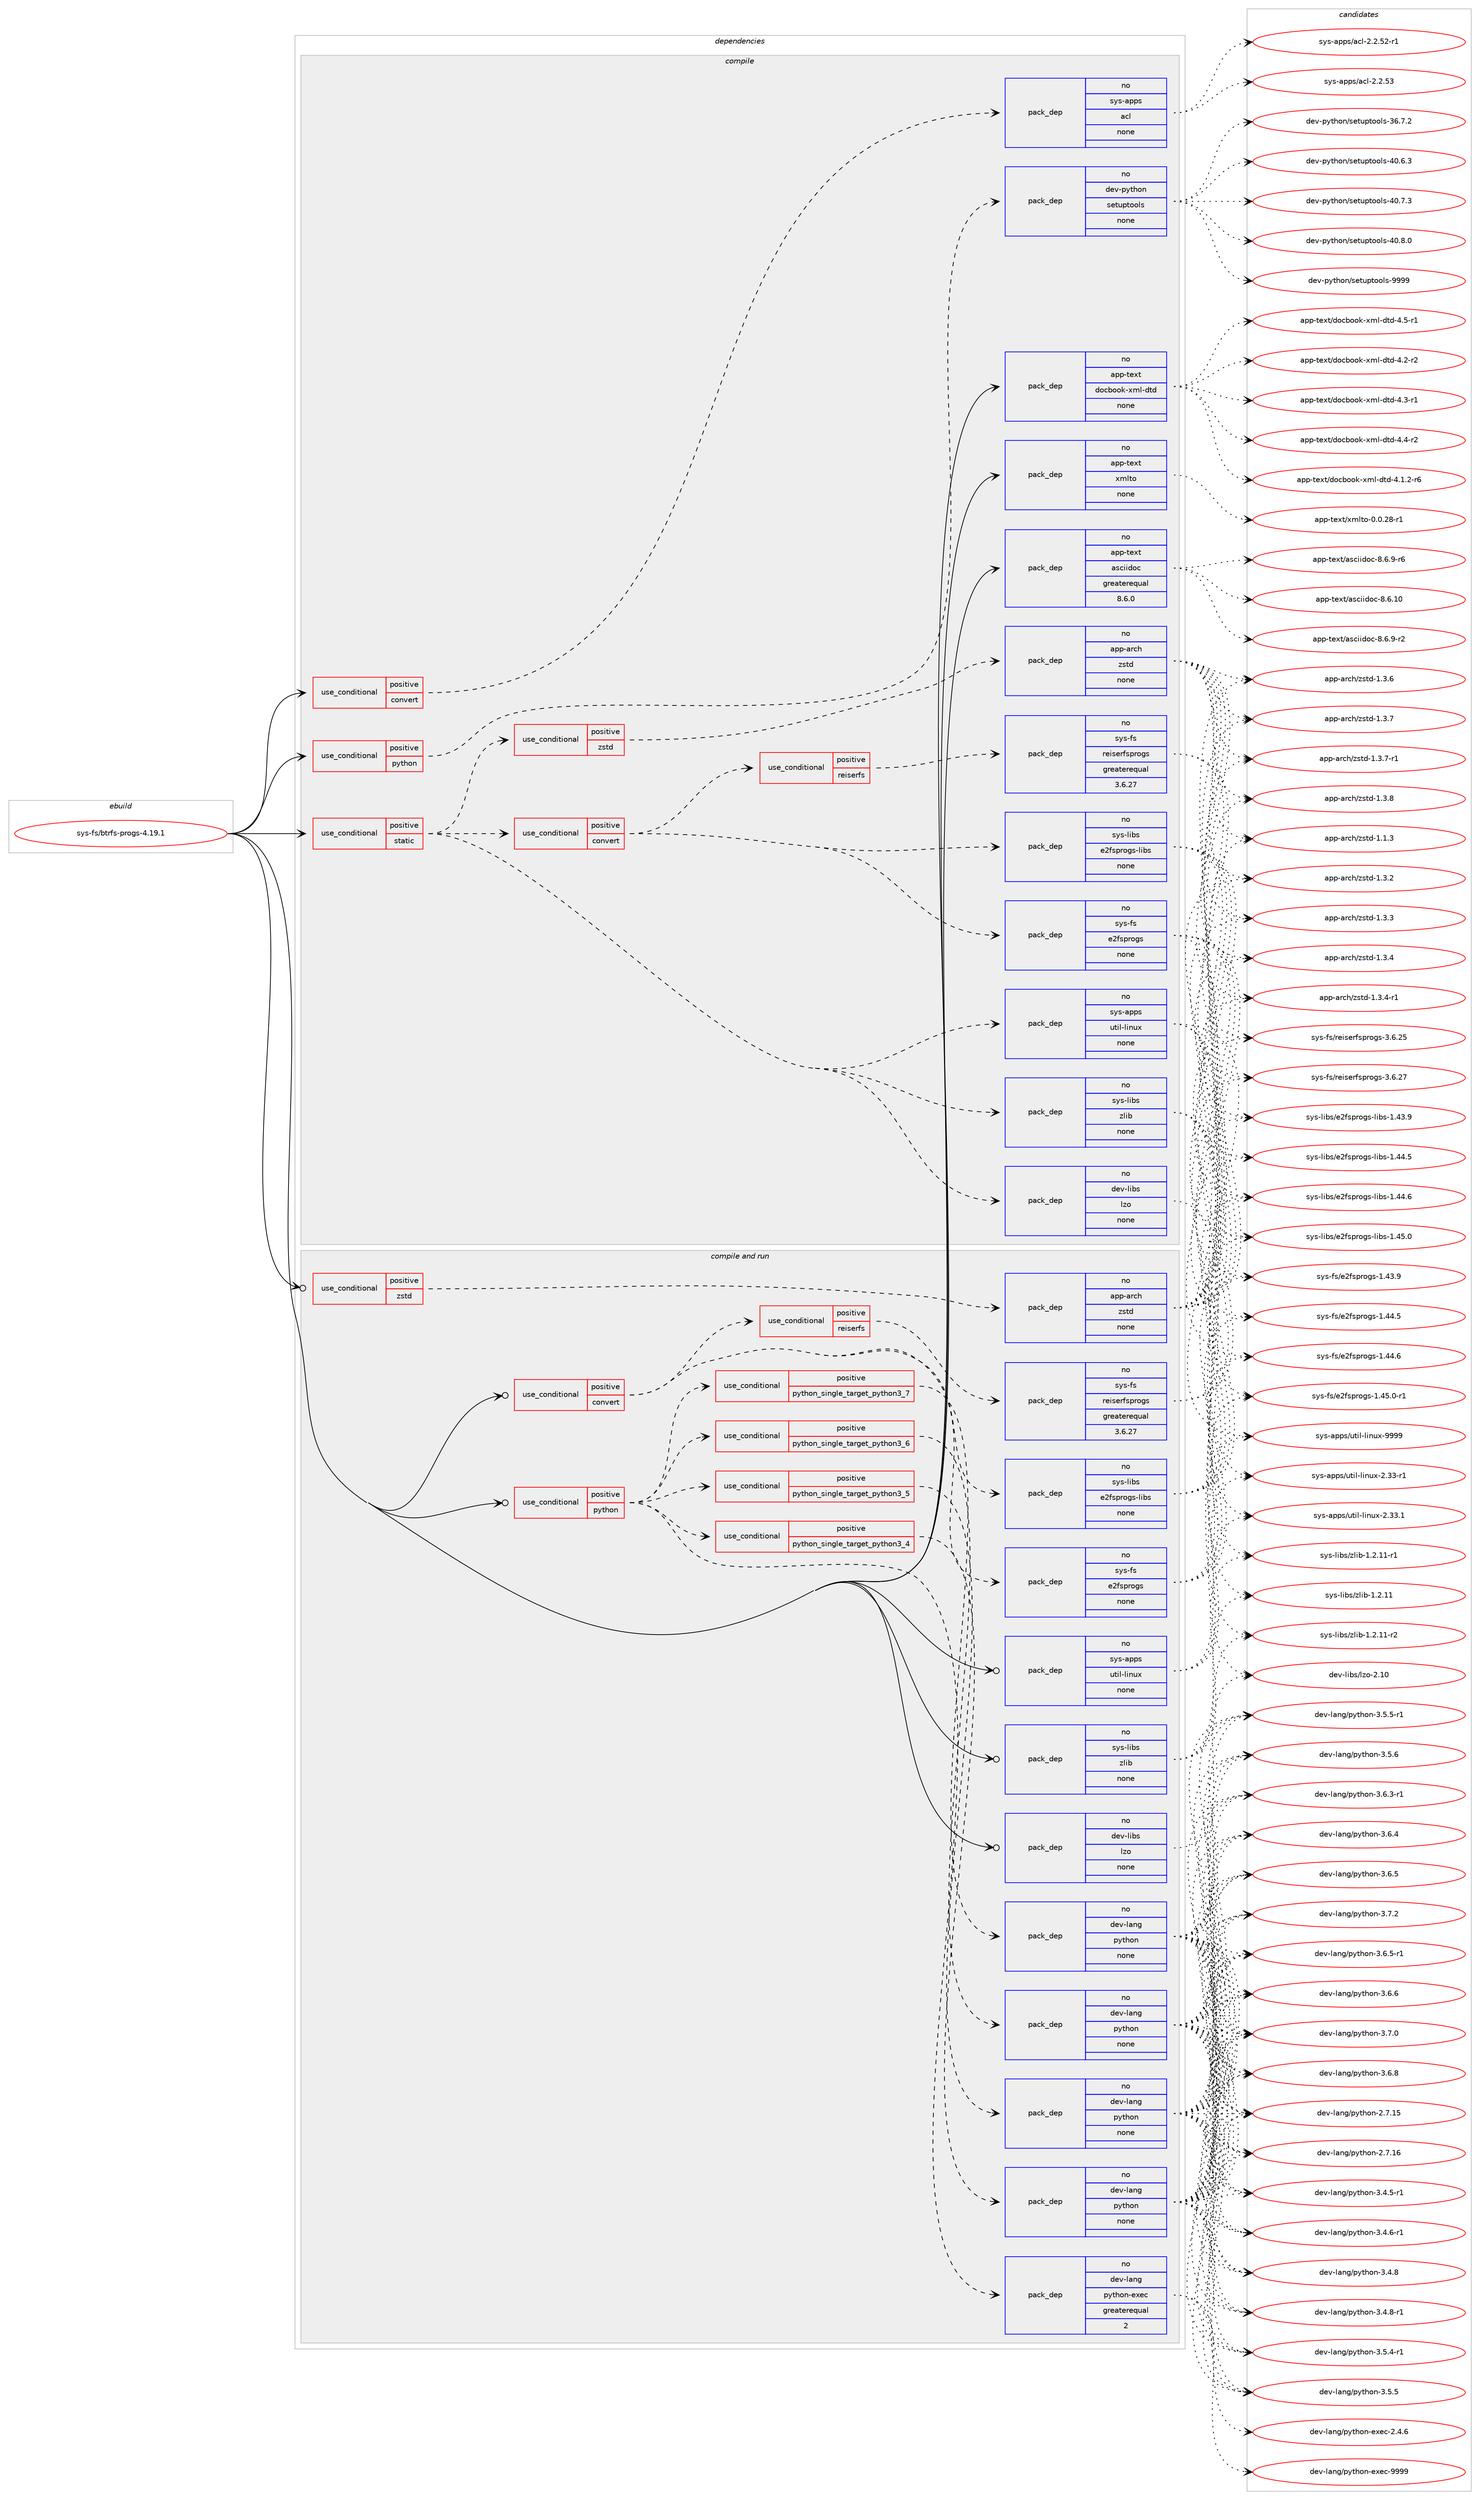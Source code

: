 digraph prolog {

# *************
# Graph options
# *************

newrank=true;
concentrate=true;
compound=true;
graph [rankdir=LR,fontname=Helvetica,fontsize=10,ranksep=1.5];#, ranksep=2.5, nodesep=0.2];
edge  [arrowhead=vee];
node  [fontname=Helvetica,fontsize=10];

# **********
# The ebuild
# **********

subgraph cluster_leftcol {
color=gray;
rank=same;
label=<<i>ebuild</i>>;
id [label="sys-fs/btrfs-progs-4.19.1", color=red, width=4, href="../sys-fs/btrfs-progs-4.19.1.svg"];
}

# ****************
# The dependencies
# ****************

subgraph cluster_midcol {
color=gray;
label=<<i>dependencies</i>>;
subgraph cluster_compile {
fillcolor="#eeeeee";
style=filled;
label=<<i>compile</i>>;
subgraph cond460353 {
dependency1731030 [label=<<TABLE BORDER="0" CELLBORDER="1" CELLSPACING="0" CELLPADDING="4"><TR><TD ROWSPAN="3" CELLPADDING="10">use_conditional</TD></TR><TR><TD>positive</TD></TR><TR><TD>convert</TD></TR></TABLE>>, shape=none, color=red];
subgraph pack1242264 {
dependency1731031 [label=<<TABLE BORDER="0" CELLBORDER="1" CELLSPACING="0" CELLPADDING="4" WIDTH="220"><TR><TD ROWSPAN="6" CELLPADDING="30">pack_dep</TD></TR><TR><TD WIDTH="110">no</TD></TR><TR><TD>sys-apps</TD></TR><TR><TD>acl</TD></TR><TR><TD>none</TD></TR><TR><TD></TD></TR></TABLE>>, shape=none, color=blue];
}
dependency1731030:e -> dependency1731031:w [weight=20,style="dashed",arrowhead="vee"];
}
id:e -> dependency1731030:w [weight=20,style="solid",arrowhead="vee"];
subgraph cond460354 {
dependency1731032 [label=<<TABLE BORDER="0" CELLBORDER="1" CELLSPACING="0" CELLPADDING="4"><TR><TD ROWSPAN="3" CELLPADDING="10">use_conditional</TD></TR><TR><TD>positive</TD></TR><TR><TD>python</TD></TR></TABLE>>, shape=none, color=red];
subgraph pack1242265 {
dependency1731033 [label=<<TABLE BORDER="0" CELLBORDER="1" CELLSPACING="0" CELLPADDING="4" WIDTH="220"><TR><TD ROWSPAN="6" CELLPADDING="30">pack_dep</TD></TR><TR><TD WIDTH="110">no</TD></TR><TR><TD>dev-python</TD></TR><TR><TD>setuptools</TD></TR><TR><TD>none</TD></TR><TR><TD></TD></TR></TABLE>>, shape=none, color=blue];
}
dependency1731032:e -> dependency1731033:w [weight=20,style="dashed",arrowhead="vee"];
}
id:e -> dependency1731032:w [weight=20,style="solid",arrowhead="vee"];
subgraph cond460355 {
dependency1731034 [label=<<TABLE BORDER="0" CELLBORDER="1" CELLSPACING="0" CELLPADDING="4"><TR><TD ROWSPAN="3" CELLPADDING="10">use_conditional</TD></TR><TR><TD>positive</TD></TR><TR><TD>static</TD></TR></TABLE>>, shape=none, color=red];
subgraph pack1242266 {
dependency1731035 [label=<<TABLE BORDER="0" CELLBORDER="1" CELLSPACING="0" CELLPADDING="4" WIDTH="220"><TR><TD ROWSPAN="6" CELLPADDING="30">pack_dep</TD></TR><TR><TD WIDTH="110">no</TD></TR><TR><TD>dev-libs</TD></TR><TR><TD>lzo</TD></TR><TR><TD>none</TD></TR><TR><TD></TD></TR></TABLE>>, shape=none, color=blue];
}
dependency1731034:e -> dependency1731035:w [weight=20,style="dashed",arrowhead="vee"];
subgraph pack1242267 {
dependency1731036 [label=<<TABLE BORDER="0" CELLBORDER="1" CELLSPACING="0" CELLPADDING="4" WIDTH="220"><TR><TD ROWSPAN="6" CELLPADDING="30">pack_dep</TD></TR><TR><TD WIDTH="110">no</TD></TR><TR><TD>sys-apps</TD></TR><TR><TD>util-linux</TD></TR><TR><TD>none</TD></TR><TR><TD></TD></TR></TABLE>>, shape=none, color=blue];
}
dependency1731034:e -> dependency1731036:w [weight=20,style="dashed",arrowhead="vee"];
subgraph pack1242268 {
dependency1731037 [label=<<TABLE BORDER="0" CELLBORDER="1" CELLSPACING="0" CELLPADDING="4" WIDTH="220"><TR><TD ROWSPAN="6" CELLPADDING="30">pack_dep</TD></TR><TR><TD WIDTH="110">no</TD></TR><TR><TD>sys-libs</TD></TR><TR><TD>zlib</TD></TR><TR><TD>none</TD></TR><TR><TD></TD></TR></TABLE>>, shape=none, color=blue];
}
dependency1731034:e -> dependency1731037:w [weight=20,style="dashed",arrowhead="vee"];
subgraph cond460356 {
dependency1731038 [label=<<TABLE BORDER="0" CELLBORDER="1" CELLSPACING="0" CELLPADDING="4"><TR><TD ROWSPAN="3" CELLPADDING="10">use_conditional</TD></TR><TR><TD>positive</TD></TR><TR><TD>convert</TD></TR></TABLE>>, shape=none, color=red];
subgraph pack1242269 {
dependency1731039 [label=<<TABLE BORDER="0" CELLBORDER="1" CELLSPACING="0" CELLPADDING="4" WIDTH="220"><TR><TD ROWSPAN="6" CELLPADDING="30">pack_dep</TD></TR><TR><TD WIDTH="110">no</TD></TR><TR><TD>sys-fs</TD></TR><TR><TD>e2fsprogs</TD></TR><TR><TD>none</TD></TR><TR><TD></TD></TR></TABLE>>, shape=none, color=blue];
}
dependency1731038:e -> dependency1731039:w [weight=20,style="dashed",arrowhead="vee"];
subgraph pack1242270 {
dependency1731040 [label=<<TABLE BORDER="0" CELLBORDER="1" CELLSPACING="0" CELLPADDING="4" WIDTH="220"><TR><TD ROWSPAN="6" CELLPADDING="30">pack_dep</TD></TR><TR><TD WIDTH="110">no</TD></TR><TR><TD>sys-libs</TD></TR><TR><TD>e2fsprogs-libs</TD></TR><TR><TD>none</TD></TR><TR><TD></TD></TR></TABLE>>, shape=none, color=blue];
}
dependency1731038:e -> dependency1731040:w [weight=20,style="dashed",arrowhead="vee"];
subgraph cond460357 {
dependency1731041 [label=<<TABLE BORDER="0" CELLBORDER="1" CELLSPACING="0" CELLPADDING="4"><TR><TD ROWSPAN="3" CELLPADDING="10">use_conditional</TD></TR><TR><TD>positive</TD></TR><TR><TD>reiserfs</TD></TR></TABLE>>, shape=none, color=red];
subgraph pack1242271 {
dependency1731042 [label=<<TABLE BORDER="0" CELLBORDER="1" CELLSPACING="0" CELLPADDING="4" WIDTH="220"><TR><TD ROWSPAN="6" CELLPADDING="30">pack_dep</TD></TR><TR><TD WIDTH="110">no</TD></TR><TR><TD>sys-fs</TD></TR><TR><TD>reiserfsprogs</TD></TR><TR><TD>greaterequal</TD></TR><TR><TD>3.6.27</TD></TR></TABLE>>, shape=none, color=blue];
}
dependency1731041:e -> dependency1731042:w [weight=20,style="dashed",arrowhead="vee"];
}
dependency1731038:e -> dependency1731041:w [weight=20,style="dashed",arrowhead="vee"];
}
dependency1731034:e -> dependency1731038:w [weight=20,style="dashed",arrowhead="vee"];
subgraph cond460358 {
dependency1731043 [label=<<TABLE BORDER="0" CELLBORDER="1" CELLSPACING="0" CELLPADDING="4"><TR><TD ROWSPAN="3" CELLPADDING="10">use_conditional</TD></TR><TR><TD>positive</TD></TR><TR><TD>zstd</TD></TR></TABLE>>, shape=none, color=red];
subgraph pack1242272 {
dependency1731044 [label=<<TABLE BORDER="0" CELLBORDER="1" CELLSPACING="0" CELLPADDING="4" WIDTH="220"><TR><TD ROWSPAN="6" CELLPADDING="30">pack_dep</TD></TR><TR><TD WIDTH="110">no</TD></TR><TR><TD>app-arch</TD></TR><TR><TD>zstd</TD></TR><TR><TD>none</TD></TR><TR><TD></TD></TR></TABLE>>, shape=none, color=blue];
}
dependency1731043:e -> dependency1731044:w [weight=20,style="dashed",arrowhead="vee"];
}
dependency1731034:e -> dependency1731043:w [weight=20,style="dashed",arrowhead="vee"];
}
id:e -> dependency1731034:w [weight=20,style="solid",arrowhead="vee"];
subgraph pack1242273 {
dependency1731045 [label=<<TABLE BORDER="0" CELLBORDER="1" CELLSPACING="0" CELLPADDING="4" WIDTH="220"><TR><TD ROWSPAN="6" CELLPADDING="30">pack_dep</TD></TR><TR><TD WIDTH="110">no</TD></TR><TR><TD>app-text</TD></TR><TR><TD>asciidoc</TD></TR><TR><TD>greaterequal</TD></TR><TR><TD>8.6.0</TD></TR></TABLE>>, shape=none, color=blue];
}
id:e -> dependency1731045:w [weight=20,style="solid",arrowhead="vee"];
subgraph pack1242274 {
dependency1731046 [label=<<TABLE BORDER="0" CELLBORDER="1" CELLSPACING="0" CELLPADDING="4" WIDTH="220"><TR><TD ROWSPAN="6" CELLPADDING="30">pack_dep</TD></TR><TR><TD WIDTH="110">no</TD></TR><TR><TD>app-text</TD></TR><TR><TD>docbook-xml-dtd</TD></TR><TR><TD>none</TD></TR><TR><TD></TD></TR></TABLE>>, shape=none, color=blue];
}
id:e -> dependency1731046:w [weight=20,style="solid",arrowhead="vee"];
subgraph pack1242275 {
dependency1731047 [label=<<TABLE BORDER="0" CELLBORDER="1" CELLSPACING="0" CELLPADDING="4" WIDTH="220"><TR><TD ROWSPAN="6" CELLPADDING="30">pack_dep</TD></TR><TR><TD WIDTH="110">no</TD></TR><TR><TD>app-text</TD></TR><TR><TD>xmlto</TD></TR><TR><TD>none</TD></TR><TR><TD></TD></TR></TABLE>>, shape=none, color=blue];
}
id:e -> dependency1731047:w [weight=20,style="solid",arrowhead="vee"];
}
subgraph cluster_compileandrun {
fillcolor="#eeeeee";
style=filled;
label=<<i>compile and run</i>>;
subgraph cond460359 {
dependency1731048 [label=<<TABLE BORDER="0" CELLBORDER="1" CELLSPACING="0" CELLPADDING="4"><TR><TD ROWSPAN="3" CELLPADDING="10">use_conditional</TD></TR><TR><TD>positive</TD></TR><TR><TD>convert</TD></TR></TABLE>>, shape=none, color=red];
subgraph pack1242276 {
dependency1731049 [label=<<TABLE BORDER="0" CELLBORDER="1" CELLSPACING="0" CELLPADDING="4" WIDTH="220"><TR><TD ROWSPAN="6" CELLPADDING="30">pack_dep</TD></TR><TR><TD WIDTH="110">no</TD></TR><TR><TD>sys-fs</TD></TR><TR><TD>e2fsprogs</TD></TR><TR><TD>none</TD></TR><TR><TD></TD></TR></TABLE>>, shape=none, color=blue];
}
dependency1731048:e -> dependency1731049:w [weight=20,style="dashed",arrowhead="vee"];
subgraph pack1242277 {
dependency1731050 [label=<<TABLE BORDER="0" CELLBORDER="1" CELLSPACING="0" CELLPADDING="4" WIDTH="220"><TR><TD ROWSPAN="6" CELLPADDING="30">pack_dep</TD></TR><TR><TD WIDTH="110">no</TD></TR><TR><TD>sys-libs</TD></TR><TR><TD>e2fsprogs-libs</TD></TR><TR><TD>none</TD></TR><TR><TD></TD></TR></TABLE>>, shape=none, color=blue];
}
dependency1731048:e -> dependency1731050:w [weight=20,style="dashed",arrowhead="vee"];
subgraph cond460360 {
dependency1731051 [label=<<TABLE BORDER="0" CELLBORDER="1" CELLSPACING="0" CELLPADDING="4"><TR><TD ROWSPAN="3" CELLPADDING="10">use_conditional</TD></TR><TR><TD>positive</TD></TR><TR><TD>reiserfs</TD></TR></TABLE>>, shape=none, color=red];
subgraph pack1242278 {
dependency1731052 [label=<<TABLE BORDER="0" CELLBORDER="1" CELLSPACING="0" CELLPADDING="4" WIDTH="220"><TR><TD ROWSPAN="6" CELLPADDING="30">pack_dep</TD></TR><TR><TD WIDTH="110">no</TD></TR><TR><TD>sys-fs</TD></TR><TR><TD>reiserfsprogs</TD></TR><TR><TD>greaterequal</TD></TR><TR><TD>3.6.27</TD></TR></TABLE>>, shape=none, color=blue];
}
dependency1731051:e -> dependency1731052:w [weight=20,style="dashed",arrowhead="vee"];
}
dependency1731048:e -> dependency1731051:w [weight=20,style="dashed",arrowhead="vee"];
}
id:e -> dependency1731048:w [weight=20,style="solid",arrowhead="odotvee"];
subgraph cond460361 {
dependency1731053 [label=<<TABLE BORDER="0" CELLBORDER="1" CELLSPACING="0" CELLPADDING="4"><TR><TD ROWSPAN="3" CELLPADDING="10">use_conditional</TD></TR><TR><TD>positive</TD></TR><TR><TD>python</TD></TR></TABLE>>, shape=none, color=red];
subgraph cond460362 {
dependency1731054 [label=<<TABLE BORDER="0" CELLBORDER="1" CELLSPACING="0" CELLPADDING="4"><TR><TD ROWSPAN="3" CELLPADDING="10">use_conditional</TD></TR><TR><TD>positive</TD></TR><TR><TD>python_single_target_python3_4</TD></TR></TABLE>>, shape=none, color=red];
subgraph pack1242279 {
dependency1731055 [label=<<TABLE BORDER="0" CELLBORDER="1" CELLSPACING="0" CELLPADDING="4" WIDTH="220"><TR><TD ROWSPAN="6" CELLPADDING="30">pack_dep</TD></TR><TR><TD WIDTH="110">no</TD></TR><TR><TD>dev-lang</TD></TR><TR><TD>python</TD></TR><TR><TD>none</TD></TR><TR><TD></TD></TR></TABLE>>, shape=none, color=blue];
}
dependency1731054:e -> dependency1731055:w [weight=20,style="dashed",arrowhead="vee"];
}
dependency1731053:e -> dependency1731054:w [weight=20,style="dashed",arrowhead="vee"];
subgraph cond460363 {
dependency1731056 [label=<<TABLE BORDER="0" CELLBORDER="1" CELLSPACING="0" CELLPADDING="4"><TR><TD ROWSPAN="3" CELLPADDING="10">use_conditional</TD></TR><TR><TD>positive</TD></TR><TR><TD>python_single_target_python3_5</TD></TR></TABLE>>, shape=none, color=red];
subgraph pack1242280 {
dependency1731057 [label=<<TABLE BORDER="0" CELLBORDER="1" CELLSPACING="0" CELLPADDING="4" WIDTH="220"><TR><TD ROWSPAN="6" CELLPADDING="30">pack_dep</TD></TR><TR><TD WIDTH="110">no</TD></TR><TR><TD>dev-lang</TD></TR><TR><TD>python</TD></TR><TR><TD>none</TD></TR><TR><TD></TD></TR></TABLE>>, shape=none, color=blue];
}
dependency1731056:e -> dependency1731057:w [weight=20,style="dashed",arrowhead="vee"];
}
dependency1731053:e -> dependency1731056:w [weight=20,style="dashed",arrowhead="vee"];
subgraph cond460364 {
dependency1731058 [label=<<TABLE BORDER="0" CELLBORDER="1" CELLSPACING="0" CELLPADDING="4"><TR><TD ROWSPAN="3" CELLPADDING="10">use_conditional</TD></TR><TR><TD>positive</TD></TR><TR><TD>python_single_target_python3_6</TD></TR></TABLE>>, shape=none, color=red];
subgraph pack1242281 {
dependency1731059 [label=<<TABLE BORDER="0" CELLBORDER="1" CELLSPACING="0" CELLPADDING="4" WIDTH="220"><TR><TD ROWSPAN="6" CELLPADDING="30">pack_dep</TD></TR><TR><TD WIDTH="110">no</TD></TR><TR><TD>dev-lang</TD></TR><TR><TD>python</TD></TR><TR><TD>none</TD></TR><TR><TD></TD></TR></TABLE>>, shape=none, color=blue];
}
dependency1731058:e -> dependency1731059:w [weight=20,style="dashed",arrowhead="vee"];
}
dependency1731053:e -> dependency1731058:w [weight=20,style="dashed",arrowhead="vee"];
subgraph cond460365 {
dependency1731060 [label=<<TABLE BORDER="0" CELLBORDER="1" CELLSPACING="0" CELLPADDING="4"><TR><TD ROWSPAN="3" CELLPADDING="10">use_conditional</TD></TR><TR><TD>positive</TD></TR><TR><TD>python_single_target_python3_7</TD></TR></TABLE>>, shape=none, color=red];
subgraph pack1242282 {
dependency1731061 [label=<<TABLE BORDER="0" CELLBORDER="1" CELLSPACING="0" CELLPADDING="4" WIDTH="220"><TR><TD ROWSPAN="6" CELLPADDING="30">pack_dep</TD></TR><TR><TD WIDTH="110">no</TD></TR><TR><TD>dev-lang</TD></TR><TR><TD>python</TD></TR><TR><TD>none</TD></TR><TR><TD></TD></TR></TABLE>>, shape=none, color=blue];
}
dependency1731060:e -> dependency1731061:w [weight=20,style="dashed",arrowhead="vee"];
}
dependency1731053:e -> dependency1731060:w [weight=20,style="dashed",arrowhead="vee"];
subgraph pack1242283 {
dependency1731062 [label=<<TABLE BORDER="0" CELLBORDER="1" CELLSPACING="0" CELLPADDING="4" WIDTH="220"><TR><TD ROWSPAN="6" CELLPADDING="30">pack_dep</TD></TR><TR><TD WIDTH="110">no</TD></TR><TR><TD>dev-lang</TD></TR><TR><TD>python-exec</TD></TR><TR><TD>greaterequal</TD></TR><TR><TD>2</TD></TR></TABLE>>, shape=none, color=blue];
}
dependency1731053:e -> dependency1731062:w [weight=20,style="dashed",arrowhead="vee"];
}
id:e -> dependency1731053:w [weight=20,style="solid",arrowhead="odotvee"];
subgraph cond460366 {
dependency1731063 [label=<<TABLE BORDER="0" CELLBORDER="1" CELLSPACING="0" CELLPADDING="4"><TR><TD ROWSPAN="3" CELLPADDING="10">use_conditional</TD></TR><TR><TD>positive</TD></TR><TR><TD>zstd</TD></TR></TABLE>>, shape=none, color=red];
subgraph pack1242284 {
dependency1731064 [label=<<TABLE BORDER="0" CELLBORDER="1" CELLSPACING="0" CELLPADDING="4" WIDTH="220"><TR><TD ROWSPAN="6" CELLPADDING="30">pack_dep</TD></TR><TR><TD WIDTH="110">no</TD></TR><TR><TD>app-arch</TD></TR><TR><TD>zstd</TD></TR><TR><TD>none</TD></TR><TR><TD></TD></TR></TABLE>>, shape=none, color=blue];
}
dependency1731063:e -> dependency1731064:w [weight=20,style="dashed",arrowhead="vee"];
}
id:e -> dependency1731063:w [weight=20,style="solid",arrowhead="odotvee"];
subgraph pack1242285 {
dependency1731065 [label=<<TABLE BORDER="0" CELLBORDER="1" CELLSPACING="0" CELLPADDING="4" WIDTH="220"><TR><TD ROWSPAN="6" CELLPADDING="30">pack_dep</TD></TR><TR><TD WIDTH="110">no</TD></TR><TR><TD>dev-libs</TD></TR><TR><TD>lzo</TD></TR><TR><TD>none</TD></TR><TR><TD></TD></TR></TABLE>>, shape=none, color=blue];
}
id:e -> dependency1731065:w [weight=20,style="solid",arrowhead="odotvee"];
subgraph pack1242286 {
dependency1731066 [label=<<TABLE BORDER="0" CELLBORDER="1" CELLSPACING="0" CELLPADDING="4" WIDTH="220"><TR><TD ROWSPAN="6" CELLPADDING="30">pack_dep</TD></TR><TR><TD WIDTH="110">no</TD></TR><TR><TD>sys-apps</TD></TR><TR><TD>util-linux</TD></TR><TR><TD>none</TD></TR><TR><TD></TD></TR></TABLE>>, shape=none, color=blue];
}
id:e -> dependency1731066:w [weight=20,style="solid",arrowhead="odotvee"];
subgraph pack1242287 {
dependency1731067 [label=<<TABLE BORDER="0" CELLBORDER="1" CELLSPACING="0" CELLPADDING="4" WIDTH="220"><TR><TD ROWSPAN="6" CELLPADDING="30">pack_dep</TD></TR><TR><TD WIDTH="110">no</TD></TR><TR><TD>sys-libs</TD></TR><TR><TD>zlib</TD></TR><TR><TD>none</TD></TR><TR><TD></TD></TR></TABLE>>, shape=none, color=blue];
}
id:e -> dependency1731067:w [weight=20,style="solid",arrowhead="odotvee"];
}
subgraph cluster_run {
fillcolor="#eeeeee";
style=filled;
label=<<i>run</i>>;
}
}

# **************
# The candidates
# **************

subgraph cluster_choices {
rank=same;
color=gray;
label=<<i>candidates</i>>;

subgraph choice1242264 {
color=black;
nodesep=1;
choice1151211154597112112115479799108455046504653504511449 [label="sys-apps/acl-2.2.52-r1", color=red, width=4,href="../sys-apps/acl-2.2.52-r1.svg"];
choice115121115459711211211547979910845504650465351 [label="sys-apps/acl-2.2.53", color=red, width=4,href="../sys-apps/acl-2.2.53.svg"];
dependency1731031:e -> choice1151211154597112112115479799108455046504653504511449:w [style=dotted,weight="100"];
dependency1731031:e -> choice115121115459711211211547979910845504650465351:w [style=dotted,weight="100"];
}
subgraph choice1242265 {
color=black;
nodesep=1;
choice100101118451121211161041111104711510111611711211611111110811545515446554650 [label="dev-python/setuptools-36.7.2", color=red, width=4,href="../dev-python/setuptools-36.7.2.svg"];
choice100101118451121211161041111104711510111611711211611111110811545524846544651 [label="dev-python/setuptools-40.6.3", color=red, width=4,href="../dev-python/setuptools-40.6.3.svg"];
choice100101118451121211161041111104711510111611711211611111110811545524846554651 [label="dev-python/setuptools-40.7.3", color=red, width=4,href="../dev-python/setuptools-40.7.3.svg"];
choice100101118451121211161041111104711510111611711211611111110811545524846564648 [label="dev-python/setuptools-40.8.0", color=red, width=4,href="../dev-python/setuptools-40.8.0.svg"];
choice10010111845112121116104111110471151011161171121161111111081154557575757 [label="dev-python/setuptools-9999", color=red, width=4,href="../dev-python/setuptools-9999.svg"];
dependency1731033:e -> choice100101118451121211161041111104711510111611711211611111110811545515446554650:w [style=dotted,weight="100"];
dependency1731033:e -> choice100101118451121211161041111104711510111611711211611111110811545524846544651:w [style=dotted,weight="100"];
dependency1731033:e -> choice100101118451121211161041111104711510111611711211611111110811545524846554651:w [style=dotted,weight="100"];
dependency1731033:e -> choice100101118451121211161041111104711510111611711211611111110811545524846564648:w [style=dotted,weight="100"];
dependency1731033:e -> choice10010111845112121116104111110471151011161171121161111111081154557575757:w [style=dotted,weight="100"];
}
subgraph choice1242266 {
color=black;
nodesep=1;
choice1001011184510810598115471081221114550464948 [label="dev-libs/lzo-2.10", color=red, width=4,href="../dev-libs/lzo-2.10.svg"];
dependency1731035:e -> choice1001011184510810598115471081221114550464948:w [style=dotted,weight="100"];
}
subgraph choice1242267 {
color=black;
nodesep=1;
choice1151211154597112112115471171161051084510810511011712045504651514511449 [label="sys-apps/util-linux-2.33-r1", color=red, width=4,href="../sys-apps/util-linux-2.33-r1.svg"];
choice1151211154597112112115471171161051084510810511011712045504651514649 [label="sys-apps/util-linux-2.33.1", color=red, width=4,href="../sys-apps/util-linux-2.33.1.svg"];
choice115121115459711211211547117116105108451081051101171204557575757 [label="sys-apps/util-linux-9999", color=red, width=4,href="../sys-apps/util-linux-9999.svg"];
dependency1731036:e -> choice1151211154597112112115471171161051084510810511011712045504651514511449:w [style=dotted,weight="100"];
dependency1731036:e -> choice1151211154597112112115471171161051084510810511011712045504651514649:w [style=dotted,weight="100"];
dependency1731036:e -> choice115121115459711211211547117116105108451081051101171204557575757:w [style=dotted,weight="100"];
}
subgraph choice1242268 {
color=black;
nodesep=1;
choice1151211154510810598115471221081059845494650464949 [label="sys-libs/zlib-1.2.11", color=red, width=4,href="../sys-libs/zlib-1.2.11.svg"];
choice11512111545108105981154712210810598454946504649494511449 [label="sys-libs/zlib-1.2.11-r1", color=red, width=4,href="../sys-libs/zlib-1.2.11-r1.svg"];
choice11512111545108105981154712210810598454946504649494511450 [label="sys-libs/zlib-1.2.11-r2", color=red, width=4,href="../sys-libs/zlib-1.2.11-r2.svg"];
dependency1731037:e -> choice1151211154510810598115471221081059845494650464949:w [style=dotted,weight="100"];
dependency1731037:e -> choice11512111545108105981154712210810598454946504649494511449:w [style=dotted,weight="100"];
dependency1731037:e -> choice11512111545108105981154712210810598454946504649494511450:w [style=dotted,weight="100"];
}
subgraph choice1242269 {
color=black;
nodesep=1;
choice11512111545102115471015010211511211411110311545494652514657 [label="sys-fs/e2fsprogs-1.43.9", color=red, width=4,href="../sys-fs/e2fsprogs-1.43.9.svg"];
choice11512111545102115471015010211511211411110311545494652524653 [label="sys-fs/e2fsprogs-1.44.5", color=red, width=4,href="../sys-fs/e2fsprogs-1.44.5.svg"];
choice11512111545102115471015010211511211411110311545494652524654 [label="sys-fs/e2fsprogs-1.44.6", color=red, width=4,href="../sys-fs/e2fsprogs-1.44.6.svg"];
choice115121115451021154710150102115112114111103115454946525346484511449 [label="sys-fs/e2fsprogs-1.45.0-r1", color=red, width=4,href="../sys-fs/e2fsprogs-1.45.0-r1.svg"];
dependency1731039:e -> choice11512111545102115471015010211511211411110311545494652514657:w [style=dotted,weight="100"];
dependency1731039:e -> choice11512111545102115471015010211511211411110311545494652524653:w [style=dotted,weight="100"];
dependency1731039:e -> choice11512111545102115471015010211511211411110311545494652524654:w [style=dotted,weight="100"];
dependency1731039:e -> choice115121115451021154710150102115112114111103115454946525346484511449:w [style=dotted,weight="100"];
}
subgraph choice1242270 {
color=black;
nodesep=1;
choice11512111545108105981154710150102115112114111103115451081059811545494652514657 [label="sys-libs/e2fsprogs-libs-1.43.9", color=red, width=4,href="../sys-libs/e2fsprogs-libs-1.43.9.svg"];
choice11512111545108105981154710150102115112114111103115451081059811545494652524653 [label="sys-libs/e2fsprogs-libs-1.44.5", color=red, width=4,href="../sys-libs/e2fsprogs-libs-1.44.5.svg"];
choice11512111545108105981154710150102115112114111103115451081059811545494652524654 [label="sys-libs/e2fsprogs-libs-1.44.6", color=red, width=4,href="../sys-libs/e2fsprogs-libs-1.44.6.svg"];
choice11512111545108105981154710150102115112114111103115451081059811545494652534648 [label="sys-libs/e2fsprogs-libs-1.45.0", color=red, width=4,href="../sys-libs/e2fsprogs-libs-1.45.0.svg"];
dependency1731040:e -> choice11512111545108105981154710150102115112114111103115451081059811545494652514657:w [style=dotted,weight="100"];
dependency1731040:e -> choice11512111545108105981154710150102115112114111103115451081059811545494652524653:w [style=dotted,weight="100"];
dependency1731040:e -> choice11512111545108105981154710150102115112114111103115451081059811545494652524654:w [style=dotted,weight="100"];
dependency1731040:e -> choice11512111545108105981154710150102115112114111103115451081059811545494652534648:w [style=dotted,weight="100"];
}
subgraph choice1242271 {
color=black;
nodesep=1;
choice115121115451021154711410110511510111410211511211411110311545514654465053 [label="sys-fs/reiserfsprogs-3.6.25", color=red, width=4,href="../sys-fs/reiserfsprogs-3.6.25.svg"];
choice115121115451021154711410110511510111410211511211411110311545514654465055 [label="sys-fs/reiserfsprogs-3.6.27", color=red, width=4,href="../sys-fs/reiserfsprogs-3.6.27.svg"];
dependency1731042:e -> choice115121115451021154711410110511510111410211511211411110311545514654465053:w [style=dotted,weight="100"];
dependency1731042:e -> choice115121115451021154711410110511510111410211511211411110311545514654465055:w [style=dotted,weight="100"];
}
subgraph choice1242272 {
color=black;
nodesep=1;
choice9711211245971149910447122115116100454946494651 [label="app-arch/zstd-1.1.3", color=red, width=4,href="../app-arch/zstd-1.1.3.svg"];
choice9711211245971149910447122115116100454946514650 [label="app-arch/zstd-1.3.2", color=red, width=4,href="../app-arch/zstd-1.3.2.svg"];
choice9711211245971149910447122115116100454946514651 [label="app-arch/zstd-1.3.3", color=red, width=4,href="../app-arch/zstd-1.3.3.svg"];
choice9711211245971149910447122115116100454946514652 [label="app-arch/zstd-1.3.4", color=red, width=4,href="../app-arch/zstd-1.3.4.svg"];
choice97112112459711499104471221151161004549465146524511449 [label="app-arch/zstd-1.3.4-r1", color=red, width=4,href="../app-arch/zstd-1.3.4-r1.svg"];
choice9711211245971149910447122115116100454946514654 [label="app-arch/zstd-1.3.6", color=red, width=4,href="../app-arch/zstd-1.3.6.svg"];
choice9711211245971149910447122115116100454946514655 [label="app-arch/zstd-1.3.7", color=red, width=4,href="../app-arch/zstd-1.3.7.svg"];
choice97112112459711499104471221151161004549465146554511449 [label="app-arch/zstd-1.3.7-r1", color=red, width=4,href="../app-arch/zstd-1.3.7-r1.svg"];
choice9711211245971149910447122115116100454946514656 [label="app-arch/zstd-1.3.8", color=red, width=4,href="../app-arch/zstd-1.3.8.svg"];
dependency1731044:e -> choice9711211245971149910447122115116100454946494651:w [style=dotted,weight="100"];
dependency1731044:e -> choice9711211245971149910447122115116100454946514650:w [style=dotted,weight="100"];
dependency1731044:e -> choice9711211245971149910447122115116100454946514651:w [style=dotted,weight="100"];
dependency1731044:e -> choice9711211245971149910447122115116100454946514652:w [style=dotted,weight="100"];
dependency1731044:e -> choice97112112459711499104471221151161004549465146524511449:w [style=dotted,weight="100"];
dependency1731044:e -> choice9711211245971149910447122115116100454946514654:w [style=dotted,weight="100"];
dependency1731044:e -> choice9711211245971149910447122115116100454946514655:w [style=dotted,weight="100"];
dependency1731044:e -> choice97112112459711499104471221151161004549465146554511449:w [style=dotted,weight="100"];
dependency1731044:e -> choice9711211245971149910447122115116100454946514656:w [style=dotted,weight="100"];
}
subgraph choice1242273 {
color=black;
nodesep=1;
choice97112112451161011201164797115991051051001119945564654464948 [label="app-text/asciidoc-8.6.10", color=red, width=4,href="../app-text/asciidoc-8.6.10.svg"];
choice9711211245116101120116479711599105105100111994556465446574511450 [label="app-text/asciidoc-8.6.9-r2", color=red, width=4,href="../app-text/asciidoc-8.6.9-r2.svg"];
choice9711211245116101120116479711599105105100111994556465446574511454 [label="app-text/asciidoc-8.6.9-r6", color=red, width=4,href="../app-text/asciidoc-8.6.9-r6.svg"];
dependency1731045:e -> choice97112112451161011201164797115991051051001119945564654464948:w [style=dotted,weight="100"];
dependency1731045:e -> choice9711211245116101120116479711599105105100111994556465446574511450:w [style=dotted,weight="100"];
dependency1731045:e -> choice9711211245116101120116479711599105105100111994556465446574511454:w [style=dotted,weight="100"];
}
subgraph choice1242274 {
color=black;
nodesep=1;
choice971121124511610112011647100111999811111110745120109108451001161004552464946504511454 [label="app-text/docbook-xml-dtd-4.1.2-r6", color=red, width=4,href="../app-text/docbook-xml-dtd-4.1.2-r6.svg"];
choice97112112451161011201164710011199981111111074512010910845100116100455246504511450 [label="app-text/docbook-xml-dtd-4.2-r2", color=red, width=4,href="../app-text/docbook-xml-dtd-4.2-r2.svg"];
choice97112112451161011201164710011199981111111074512010910845100116100455246514511449 [label="app-text/docbook-xml-dtd-4.3-r1", color=red, width=4,href="../app-text/docbook-xml-dtd-4.3-r1.svg"];
choice97112112451161011201164710011199981111111074512010910845100116100455246524511450 [label="app-text/docbook-xml-dtd-4.4-r2", color=red, width=4,href="../app-text/docbook-xml-dtd-4.4-r2.svg"];
choice97112112451161011201164710011199981111111074512010910845100116100455246534511449 [label="app-text/docbook-xml-dtd-4.5-r1", color=red, width=4,href="../app-text/docbook-xml-dtd-4.5-r1.svg"];
dependency1731046:e -> choice971121124511610112011647100111999811111110745120109108451001161004552464946504511454:w [style=dotted,weight="100"];
dependency1731046:e -> choice97112112451161011201164710011199981111111074512010910845100116100455246504511450:w [style=dotted,weight="100"];
dependency1731046:e -> choice97112112451161011201164710011199981111111074512010910845100116100455246514511449:w [style=dotted,weight="100"];
dependency1731046:e -> choice97112112451161011201164710011199981111111074512010910845100116100455246524511450:w [style=dotted,weight="100"];
dependency1731046:e -> choice97112112451161011201164710011199981111111074512010910845100116100455246534511449:w [style=dotted,weight="100"];
}
subgraph choice1242275 {
color=black;
nodesep=1;
choice971121124511610112011647120109108116111454846484650564511449 [label="app-text/xmlto-0.0.28-r1", color=red, width=4,href="../app-text/xmlto-0.0.28-r1.svg"];
dependency1731047:e -> choice971121124511610112011647120109108116111454846484650564511449:w [style=dotted,weight="100"];
}
subgraph choice1242276 {
color=black;
nodesep=1;
choice11512111545102115471015010211511211411110311545494652514657 [label="sys-fs/e2fsprogs-1.43.9", color=red, width=4,href="../sys-fs/e2fsprogs-1.43.9.svg"];
choice11512111545102115471015010211511211411110311545494652524653 [label="sys-fs/e2fsprogs-1.44.5", color=red, width=4,href="../sys-fs/e2fsprogs-1.44.5.svg"];
choice11512111545102115471015010211511211411110311545494652524654 [label="sys-fs/e2fsprogs-1.44.6", color=red, width=4,href="../sys-fs/e2fsprogs-1.44.6.svg"];
choice115121115451021154710150102115112114111103115454946525346484511449 [label="sys-fs/e2fsprogs-1.45.0-r1", color=red, width=4,href="../sys-fs/e2fsprogs-1.45.0-r1.svg"];
dependency1731049:e -> choice11512111545102115471015010211511211411110311545494652514657:w [style=dotted,weight="100"];
dependency1731049:e -> choice11512111545102115471015010211511211411110311545494652524653:w [style=dotted,weight="100"];
dependency1731049:e -> choice11512111545102115471015010211511211411110311545494652524654:w [style=dotted,weight="100"];
dependency1731049:e -> choice115121115451021154710150102115112114111103115454946525346484511449:w [style=dotted,weight="100"];
}
subgraph choice1242277 {
color=black;
nodesep=1;
choice11512111545108105981154710150102115112114111103115451081059811545494652514657 [label="sys-libs/e2fsprogs-libs-1.43.9", color=red, width=4,href="../sys-libs/e2fsprogs-libs-1.43.9.svg"];
choice11512111545108105981154710150102115112114111103115451081059811545494652524653 [label="sys-libs/e2fsprogs-libs-1.44.5", color=red, width=4,href="../sys-libs/e2fsprogs-libs-1.44.5.svg"];
choice11512111545108105981154710150102115112114111103115451081059811545494652524654 [label="sys-libs/e2fsprogs-libs-1.44.6", color=red, width=4,href="../sys-libs/e2fsprogs-libs-1.44.6.svg"];
choice11512111545108105981154710150102115112114111103115451081059811545494652534648 [label="sys-libs/e2fsprogs-libs-1.45.0", color=red, width=4,href="../sys-libs/e2fsprogs-libs-1.45.0.svg"];
dependency1731050:e -> choice11512111545108105981154710150102115112114111103115451081059811545494652514657:w [style=dotted,weight="100"];
dependency1731050:e -> choice11512111545108105981154710150102115112114111103115451081059811545494652524653:w [style=dotted,weight="100"];
dependency1731050:e -> choice11512111545108105981154710150102115112114111103115451081059811545494652524654:w [style=dotted,weight="100"];
dependency1731050:e -> choice11512111545108105981154710150102115112114111103115451081059811545494652534648:w [style=dotted,weight="100"];
}
subgraph choice1242278 {
color=black;
nodesep=1;
choice115121115451021154711410110511510111410211511211411110311545514654465053 [label="sys-fs/reiserfsprogs-3.6.25", color=red, width=4,href="../sys-fs/reiserfsprogs-3.6.25.svg"];
choice115121115451021154711410110511510111410211511211411110311545514654465055 [label="sys-fs/reiserfsprogs-3.6.27", color=red, width=4,href="../sys-fs/reiserfsprogs-3.6.27.svg"];
dependency1731052:e -> choice115121115451021154711410110511510111410211511211411110311545514654465053:w [style=dotted,weight="100"];
dependency1731052:e -> choice115121115451021154711410110511510111410211511211411110311545514654465055:w [style=dotted,weight="100"];
}
subgraph choice1242279 {
color=black;
nodesep=1;
choice10010111845108971101034711212111610411111045504655464953 [label="dev-lang/python-2.7.15", color=red, width=4,href="../dev-lang/python-2.7.15.svg"];
choice10010111845108971101034711212111610411111045504655464954 [label="dev-lang/python-2.7.16", color=red, width=4,href="../dev-lang/python-2.7.16.svg"];
choice1001011184510897110103471121211161041111104551465246534511449 [label="dev-lang/python-3.4.5-r1", color=red, width=4,href="../dev-lang/python-3.4.5-r1.svg"];
choice1001011184510897110103471121211161041111104551465246544511449 [label="dev-lang/python-3.4.6-r1", color=red, width=4,href="../dev-lang/python-3.4.6-r1.svg"];
choice100101118451089711010347112121116104111110455146524656 [label="dev-lang/python-3.4.8", color=red, width=4,href="../dev-lang/python-3.4.8.svg"];
choice1001011184510897110103471121211161041111104551465246564511449 [label="dev-lang/python-3.4.8-r1", color=red, width=4,href="../dev-lang/python-3.4.8-r1.svg"];
choice1001011184510897110103471121211161041111104551465346524511449 [label="dev-lang/python-3.5.4-r1", color=red, width=4,href="../dev-lang/python-3.5.4-r1.svg"];
choice100101118451089711010347112121116104111110455146534653 [label="dev-lang/python-3.5.5", color=red, width=4,href="../dev-lang/python-3.5.5.svg"];
choice1001011184510897110103471121211161041111104551465346534511449 [label="dev-lang/python-3.5.5-r1", color=red, width=4,href="../dev-lang/python-3.5.5-r1.svg"];
choice100101118451089711010347112121116104111110455146534654 [label="dev-lang/python-3.5.6", color=red, width=4,href="../dev-lang/python-3.5.6.svg"];
choice1001011184510897110103471121211161041111104551465446514511449 [label="dev-lang/python-3.6.3-r1", color=red, width=4,href="../dev-lang/python-3.6.3-r1.svg"];
choice100101118451089711010347112121116104111110455146544652 [label="dev-lang/python-3.6.4", color=red, width=4,href="../dev-lang/python-3.6.4.svg"];
choice100101118451089711010347112121116104111110455146544653 [label="dev-lang/python-3.6.5", color=red, width=4,href="../dev-lang/python-3.6.5.svg"];
choice1001011184510897110103471121211161041111104551465446534511449 [label="dev-lang/python-3.6.5-r1", color=red, width=4,href="../dev-lang/python-3.6.5-r1.svg"];
choice100101118451089711010347112121116104111110455146544654 [label="dev-lang/python-3.6.6", color=red, width=4,href="../dev-lang/python-3.6.6.svg"];
choice100101118451089711010347112121116104111110455146544656 [label="dev-lang/python-3.6.8", color=red, width=4,href="../dev-lang/python-3.6.8.svg"];
choice100101118451089711010347112121116104111110455146554648 [label="dev-lang/python-3.7.0", color=red, width=4,href="../dev-lang/python-3.7.0.svg"];
choice100101118451089711010347112121116104111110455146554650 [label="dev-lang/python-3.7.2", color=red, width=4,href="../dev-lang/python-3.7.2.svg"];
dependency1731055:e -> choice10010111845108971101034711212111610411111045504655464953:w [style=dotted,weight="100"];
dependency1731055:e -> choice10010111845108971101034711212111610411111045504655464954:w [style=dotted,weight="100"];
dependency1731055:e -> choice1001011184510897110103471121211161041111104551465246534511449:w [style=dotted,weight="100"];
dependency1731055:e -> choice1001011184510897110103471121211161041111104551465246544511449:w [style=dotted,weight="100"];
dependency1731055:e -> choice100101118451089711010347112121116104111110455146524656:w [style=dotted,weight="100"];
dependency1731055:e -> choice1001011184510897110103471121211161041111104551465246564511449:w [style=dotted,weight="100"];
dependency1731055:e -> choice1001011184510897110103471121211161041111104551465346524511449:w [style=dotted,weight="100"];
dependency1731055:e -> choice100101118451089711010347112121116104111110455146534653:w [style=dotted,weight="100"];
dependency1731055:e -> choice1001011184510897110103471121211161041111104551465346534511449:w [style=dotted,weight="100"];
dependency1731055:e -> choice100101118451089711010347112121116104111110455146534654:w [style=dotted,weight="100"];
dependency1731055:e -> choice1001011184510897110103471121211161041111104551465446514511449:w [style=dotted,weight="100"];
dependency1731055:e -> choice100101118451089711010347112121116104111110455146544652:w [style=dotted,weight="100"];
dependency1731055:e -> choice100101118451089711010347112121116104111110455146544653:w [style=dotted,weight="100"];
dependency1731055:e -> choice1001011184510897110103471121211161041111104551465446534511449:w [style=dotted,weight="100"];
dependency1731055:e -> choice100101118451089711010347112121116104111110455146544654:w [style=dotted,weight="100"];
dependency1731055:e -> choice100101118451089711010347112121116104111110455146544656:w [style=dotted,weight="100"];
dependency1731055:e -> choice100101118451089711010347112121116104111110455146554648:w [style=dotted,weight="100"];
dependency1731055:e -> choice100101118451089711010347112121116104111110455146554650:w [style=dotted,weight="100"];
}
subgraph choice1242280 {
color=black;
nodesep=1;
choice10010111845108971101034711212111610411111045504655464953 [label="dev-lang/python-2.7.15", color=red, width=4,href="../dev-lang/python-2.7.15.svg"];
choice10010111845108971101034711212111610411111045504655464954 [label="dev-lang/python-2.7.16", color=red, width=4,href="../dev-lang/python-2.7.16.svg"];
choice1001011184510897110103471121211161041111104551465246534511449 [label="dev-lang/python-3.4.5-r1", color=red, width=4,href="../dev-lang/python-3.4.5-r1.svg"];
choice1001011184510897110103471121211161041111104551465246544511449 [label="dev-lang/python-3.4.6-r1", color=red, width=4,href="../dev-lang/python-3.4.6-r1.svg"];
choice100101118451089711010347112121116104111110455146524656 [label="dev-lang/python-3.4.8", color=red, width=4,href="../dev-lang/python-3.4.8.svg"];
choice1001011184510897110103471121211161041111104551465246564511449 [label="dev-lang/python-3.4.8-r1", color=red, width=4,href="../dev-lang/python-3.4.8-r1.svg"];
choice1001011184510897110103471121211161041111104551465346524511449 [label="dev-lang/python-3.5.4-r1", color=red, width=4,href="../dev-lang/python-3.5.4-r1.svg"];
choice100101118451089711010347112121116104111110455146534653 [label="dev-lang/python-3.5.5", color=red, width=4,href="../dev-lang/python-3.5.5.svg"];
choice1001011184510897110103471121211161041111104551465346534511449 [label="dev-lang/python-3.5.5-r1", color=red, width=4,href="../dev-lang/python-3.5.5-r1.svg"];
choice100101118451089711010347112121116104111110455146534654 [label="dev-lang/python-3.5.6", color=red, width=4,href="../dev-lang/python-3.5.6.svg"];
choice1001011184510897110103471121211161041111104551465446514511449 [label="dev-lang/python-3.6.3-r1", color=red, width=4,href="../dev-lang/python-3.6.3-r1.svg"];
choice100101118451089711010347112121116104111110455146544652 [label="dev-lang/python-3.6.4", color=red, width=4,href="../dev-lang/python-3.6.4.svg"];
choice100101118451089711010347112121116104111110455146544653 [label="dev-lang/python-3.6.5", color=red, width=4,href="../dev-lang/python-3.6.5.svg"];
choice1001011184510897110103471121211161041111104551465446534511449 [label="dev-lang/python-3.6.5-r1", color=red, width=4,href="../dev-lang/python-3.6.5-r1.svg"];
choice100101118451089711010347112121116104111110455146544654 [label="dev-lang/python-3.6.6", color=red, width=4,href="../dev-lang/python-3.6.6.svg"];
choice100101118451089711010347112121116104111110455146544656 [label="dev-lang/python-3.6.8", color=red, width=4,href="../dev-lang/python-3.6.8.svg"];
choice100101118451089711010347112121116104111110455146554648 [label="dev-lang/python-3.7.0", color=red, width=4,href="../dev-lang/python-3.7.0.svg"];
choice100101118451089711010347112121116104111110455146554650 [label="dev-lang/python-3.7.2", color=red, width=4,href="../dev-lang/python-3.7.2.svg"];
dependency1731057:e -> choice10010111845108971101034711212111610411111045504655464953:w [style=dotted,weight="100"];
dependency1731057:e -> choice10010111845108971101034711212111610411111045504655464954:w [style=dotted,weight="100"];
dependency1731057:e -> choice1001011184510897110103471121211161041111104551465246534511449:w [style=dotted,weight="100"];
dependency1731057:e -> choice1001011184510897110103471121211161041111104551465246544511449:w [style=dotted,weight="100"];
dependency1731057:e -> choice100101118451089711010347112121116104111110455146524656:w [style=dotted,weight="100"];
dependency1731057:e -> choice1001011184510897110103471121211161041111104551465246564511449:w [style=dotted,weight="100"];
dependency1731057:e -> choice1001011184510897110103471121211161041111104551465346524511449:w [style=dotted,weight="100"];
dependency1731057:e -> choice100101118451089711010347112121116104111110455146534653:w [style=dotted,weight="100"];
dependency1731057:e -> choice1001011184510897110103471121211161041111104551465346534511449:w [style=dotted,weight="100"];
dependency1731057:e -> choice100101118451089711010347112121116104111110455146534654:w [style=dotted,weight="100"];
dependency1731057:e -> choice1001011184510897110103471121211161041111104551465446514511449:w [style=dotted,weight="100"];
dependency1731057:e -> choice100101118451089711010347112121116104111110455146544652:w [style=dotted,weight="100"];
dependency1731057:e -> choice100101118451089711010347112121116104111110455146544653:w [style=dotted,weight="100"];
dependency1731057:e -> choice1001011184510897110103471121211161041111104551465446534511449:w [style=dotted,weight="100"];
dependency1731057:e -> choice100101118451089711010347112121116104111110455146544654:w [style=dotted,weight="100"];
dependency1731057:e -> choice100101118451089711010347112121116104111110455146544656:w [style=dotted,weight="100"];
dependency1731057:e -> choice100101118451089711010347112121116104111110455146554648:w [style=dotted,weight="100"];
dependency1731057:e -> choice100101118451089711010347112121116104111110455146554650:w [style=dotted,weight="100"];
}
subgraph choice1242281 {
color=black;
nodesep=1;
choice10010111845108971101034711212111610411111045504655464953 [label="dev-lang/python-2.7.15", color=red, width=4,href="../dev-lang/python-2.7.15.svg"];
choice10010111845108971101034711212111610411111045504655464954 [label="dev-lang/python-2.7.16", color=red, width=4,href="../dev-lang/python-2.7.16.svg"];
choice1001011184510897110103471121211161041111104551465246534511449 [label="dev-lang/python-3.4.5-r1", color=red, width=4,href="../dev-lang/python-3.4.5-r1.svg"];
choice1001011184510897110103471121211161041111104551465246544511449 [label="dev-lang/python-3.4.6-r1", color=red, width=4,href="../dev-lang/python-3.4.6-r1.svg"];
choice100101118451089711010347112121116104111110455146524656 [label="dev-lang/python-3.4.8", color=red, width=4,href="../dev-lang/python-3.4.8.svg"];
choice1001011184510897110103471121211161041111104551465246564511449 [label="dev-lang/python-3.4.8-r1", color=red, width=4,href="../dev-lang/python-3.4.8-r1.svg"];
choice1001011184510897110103471121211161041111104551465346524511449 [label="dev-lang/python-3.5.4-r1", color=red, width=4,href="../dev-lang/python-3.5.4-r1.svg"];
choice100101118451089711010347112121116104111110455146534653 [label="dev-lang/python-3.5.5", color=red, width=4,href="../dev-lang/python-3.5.5.svg"];
choice1001011184510897110103471121211161041111104551465346534511449 [label="dev-lang/python-3.5.5-r1", color=red, width=4,href="../dev-lang/python-3.5.5-r1.svg"];
choice100101118451089711010347112121116104111110455146534654 [label="dev-lang/python-3.5.6", color=red, width=4,href="../dev-lang/python-3.5.6.svg"];
choice1001011184510897110103471121211161041111104551465446514511449 [label="dev-lang/python-3.6.3-r1", color=red, width=4,href="../dev-lang/python-3.6.3-r1.svg"];
choice100101118451089711010347112121116104111110455146544652 [label="dev-lang/python-3.6.4", color=red, width=4,href="../dev-lang/python-3.6.4.svg"];
choice100101118451089711010347112121116104111110455146544653 [label="dev-lang/python-3.6.5", color=red, width=4,href="../dev-lang/python-3.6.5.svg"];
choice1001011184510897110103471121211161041111104551465446534511449 [label="dev-lang/python-3.6.5-r1", color=red, width=4,href="../dev-lang/python-3.6.5-r1.svg"];
choice100101118451089711010347112121116104111110455146544654 [label="dev-lang/python-3.6.6", color=red, width=4,href="../dev-lang/python-3.6.6.svg"];
choice100101118451089711010347112121116104111110455146544656 [label="dev-lang/python-3.6.8", color=red, width=4,href="../dev-lang/python-3.6.8.svg"];
choice100101118451089711010347112121116104111110455146554648 [label="dev-lang/python-3.7.0", color=red, width=4,href="../dev-lang/python-3.7.0.svg"];
choice100101118451089711010347112121116104111110455146554650 [label="dev-lang/python-3.7.2", color=red, width=4,href="../dev-lang/python-3.7.2.svg"];
dependency1731059:e -> choice10010111845108971101034711212111610411111045504655464953:w [style=dotted,weight="100"];
dependency1731059:e -> choice10010111845108971101034711212111610411111045504655464954:w [style=dotted,weight="100"];
dependency1731059:e -> choice1001011184510897110103471121211161041111104551465246534511449:w [style=dotted,weight="100"];
dependency1731059:e -> choice1001011184510897110103471121211161041111104551465246544511449:w [style=dotted,weight="100"];
dependency1731059:e -> choice100101118451089711010347112121116104111110455146524656:w [style=dotted,weight="100"];
dependency1731059:e -> choice1001011184510897110103471121211161041111104551465246564511449:w [style=dotted,weight="100"];
dependency1731059:e -> choice1001011184510897110103471121211161041111104551465346524511449:w [style=dotted,weight="100"];
dependency1731059:e -> choice100101118451089711010347112121116104111110455146534653:w [style=dotted,weight="100"];
dependency1731059:e -> choice1001011184510897110103471121211161041111104551465346534511449:w [style=dotted,weight="100"];
dependency1731059:e -> choice100101118451089711010347112121116104111110455146534654:w [style=dotted,weight="100"];
dependency1731059:e -> choice1001011184510897110103471121211161041111104551465446514511449:w [style=dotted,weight="100"];
dependency1731059:e -> choice100101118451089711010347112121116104111110455146544652:w [style=dotted,weight="100"];
dependency1731059:e -> choice100101118451089711010347112121116104111110455146544653:w [style=dotted,weight="100"];
dependency1731059:e -> choice1001011184510897110103471121211161041111104551465446534511449:w [style=dotted,weight="100"];
dependency1731059:e -> choice100101118451089711010347112121116104111110455146544654:w [style=dotted,weight="100"];
dependency1731059:e -> choice100101118451089711010347112121116104111110455146544656:w [style=dotted,weight="100"];
dependency1731059:e -> choice100101118451089711010347112121116104111110455146554648:w [style=dotted,weight="100"];
dependency1731059:e -> choice100101118451089711010347112121116104111110455146554650:w [style=dotted,weight="100"];
}
subgraph choice1242282 {
color=black;
nodesep=1;
choice10010111845108971101034711212111610411111045504655464953 [label="dev-lang/python-2.7.15", color=red, width=4,href="../dev-lang/python-2.7.15.svg"];
choice10010111845108971101034711212111610411111045504655464954 [label="dev-lang/python-2.7.16", color=red, width=4,href="../dev-lang/python-2.7.16.svg"];
choice1001011184510897110103471121211161041111104551465246534511449 [label="dev-lang/python-3.4.5-r1", color=red, width=4,href="../dev-lang/python-3.4.5-r1.svg"];
choice1001011184510897110103471121211161041111104551465246544511449 [label="dev-lang/python-3.4.6-r1", color=red, width=4,href="../dev-lang/python-3.4.6-r1.svg"];
choice100101118451089711010347112121116104111110455146524656 [label="dev-lang/python-3.4.8", color=red, width=4,href="../dev-lang/python-3.4.8.svg"];
choice1001011184510897110103471121211161041111104551465246564511449 [label="dev-lang/python-3.4.8-r1", color=red, width=4,href="../dev-lang/python-3.4.8-r1.svg"];
choice1001011184510897110103471121211161041111104551465346524511449 [label="dev-lang/python-3.5.4-r1", color=red, width=4,href="../dev-lang/python-3.5.4-r1.svg"];
choice100101118451089711010347112121116104111110455146534653 [label="dev-lang/python-3.5.5", color=red, width=4,href="../dev-lang/python-3.5.5.svg"];
choice1001011184510897110103471121211161041111104551465346534511449 [label="dev-lang/python-3.5.5-r1", color=red, width=4,href="../dev-lang/python-3.5.5-r1.svg"];
choice100101118451089711010347112121116104111110455146534654 [label="dev-lang/python-3.5.6", color=red, width=4,href="../dev-lang/python-3.5.6.svg"];
choice1001011184510897110103471121211161041111104551465446514511449 [label="dev-lang/python-3.6.3-r1", color=red, width=4,href="../dev-lang/python-3.6.3-r1.svg"];
choice100101118451089711010347112121116104111110455146544652 [label="dev-lang/python-3.6.4", color=red, width=4,href="../dev-lang/python-3.6.4.svg"];
choice100101118451089711010347112121116104111110455146544653 [label="dev-lang/python-3.6.5", color=red, width=4,href="../dev-lang/python-3.6.5.svg"];
choice1001011184510897110103471121211161041111104551465446534511449 [label="dev-lang/python-3.6.5-r1", color=red, width=4,href="../dev-lang/python-3.6.5-r1.svg"];
choice100101118451089711010347112121116104111110455146544654 [label="dev-lang/python-3.6.6", color=red, width=4,href="../dev-lang/python-3.6.6.svg"];
choice100101118451089711010347112121116104111110455146544656 [label="dev-lang/python-3.6.8", color=red, width=4,href="../dev-lang/python-3.6.8.svg"];
choice100101118451089711010347112121116104111110455146554648 [label="dev-lang/python-3.7.0", color=red, width=4,href="../dev-lang/python-3.7.0.svg"];
choice100101118451089711010347112121116104111110455146554650 [label="dev-lang/python-3.7.2", color=red, width=4,href="../dev-lang/python-3.7.2.svg"];
dependency1731061:e -> choice10010111845108971101034711212111610411111045504655464953:w [style=dotted,weight="100"];
dependency1731061:e -> choice10010111845108971101034711212111610411111045504655464954:w [style=dotted,weight="100"];
dependency1731061:e -> choice1001011184510897110103471121211161041111104551465246534511449:w [style=dotted,weight="100"];
dependency1731061:e -> choice1001011184510897110103471121211161041111104551465246544511449:w [style=dotted,weight="100"];
dependency1731061:e -> choice100101118451089711010347112121116104111110455146524656:w [style=dotted,weight="100"];
dependency1731061:e -> choice1001011184510897110103471121211161041111104551465246564511449:w [style=dotted,weight="100"];
dependency1731061:e -> choice1001011184510897110103471121211161041111104551465346524511449:w [style=dotted,weight="100"];
dependency1731061:e -> choice100101118451089711010347112121116104111110455146534653:w [style=dotted,weight="100"];
dependency1731061:e -> choice1001011184510897110103471121211161041111104551465346534511449:w [style=dotted,weight="100"];
dependency1731061:e -> choice100101118451089711010347112121116104111110455146534654:w [style=dotted,weight="100"];
dependency1731061:e -> choice1001011184510897110103471121211161041111104551465446514511449:w [style=dotted,weight="100"];
dependency1731061:e -> choice100101118451089711010347112121116104111110455146544652:w [style=dotted,weight="100"];
dependency1731061:e -> choice100101118451089711010347112121116104111110455146544653:w [style=dotted,weight="100"];
dependency1731061:e -> choice1001011184510897110103471121211161041111104551465446534511449:w [style=dotted,weight="100"];
dependency1731061:e -> choice100101118451089711010347112121116104111110455146544654:w [style=dotted,weight="100"];
dependency1731061:e -> choice100101118451089711010347112121116104111110455146544656:w [style=dotted,weight="100"];
dependency1731061:e -> choice100101118451089711010347112121116104111110455146554648:w [style=dotted,weight="100"];
dependency1731061:e -> choice100101118451089711010347112121116104111110455146554650:w [style=dotted,weight="100"];
}
subgraph choice1242283 {
color=black;
nodesep=1;
choice1001011184510897110103471121211161041111104510112010199455046524654 [label="dev-lang/python-exec-2.4.6", color=red, width=4,href="../dev-lang/python-exec-2.4.6.svg"];
choice10010111845108971101034711212111610411111045101120101994557575757 [label="dev-lang/python-exec-9999", color=red, width=4,href="../dev-lang/python-exec-9999.svg"];
dependency1731062:e -> choice1001011184510897110103471121211161041111104510112010199455046524654:w [style=dotted,weight="100"];
dependency1731062:e -> choice10010111845108971101034711212111610411111045101120101994557575757:w [style=dotted,weight="100"];
}
subgraph choice1242284 {
color=black;
nodesep=1;
choice9711211245971149910447122115116100454946494651 [label="app-arch/zstd-1.1.3", color=red, width=4,href="../app-arch/zstd-1.1.3.svg"];
choice9711211245971149910447122115116100454946514650 [label="app-arch/zstd-1.3.2", color=red, width=4,href="../app-arch/zstd-1.3.2.svg"];
choice9711211245971149910447122115116100454946514651 [label="app-arch/zstd-1.3.3", color=red, width=4,href="../app-arch/zstd-1.3.3.svg"];
choice9711211245971149910447122115116100454946514652 [label="app-arch/zstd-1.3.4", color=red, width=4,href="../app-arch/zstd-1.3.4.svg"];
choice97112112459711499104471221151161004549465146524511449 [label="app-arch/zstd-1.3.4-r1", color=red, width=4,href="../app-arch/zstd-1.3.4-r1.svg"];
choice9711211245971149910447122115116100454946514654 [label="app-arch/zstd-1.3.6", color=red, width=4,href="../app-arch/zstd-1.3.6.svg"];
choice9711211245971149910447122115116100454946514655 [label="app-arch/zstd-1.3.7", color=red, width=4,href="../app-arch/zstd-1.3.7.svg"];
choice97112112459711499104471221151161004549465146554511449 [label="app-arch/zstd-1.3.7-r1", color=red, width=4,href="../app-arch/zstd-1.3.7-r1.svg"];
choice9711211245971149910447122115116100454946514656 [label="app-arch/zstd-1.3.8", color=red, width=4,href="../app-arch/zstd-1.3.8.svg"];
dependency1731064:e -> choice9711211245971149910447122115116100454946494651:w [style=dotted,weight="100"];
dependency1731064:e -> choice9711211245971149910447122115116100454946514650:w [style=dotted,weight="100"];
dependency1731064:e -> choice9711211245971149910447122115116100454946514651:w [style=dotted,weight="100"];
dependency1731064:e -> choice9711211245971149910447122115116100454946514652:w [style=dotted,weight="100"];
dependency1731064:e -> choice97112112459711499104471221151161004549465146524511449:w [style=dotted,weight="100"];
dependency1731064:e -> choice9711211245971149910447122115116100454946514654:w [style=dotted,weight="100"];
dependency1731064:e -> choice9711211245971149910447122115116100454946514655:w [style=dotted,weight="100"];
dependency1731064:e -> choice97112112459711499104471221151161004549465146554511449:w [style=dotted,weight="100"];
dependency1731064:e -> choice9711211245971149910447122115116100454946514656:w [style=dotted,weight="100"];
}
subgraph choice1242285 {
color=black;
nodesep=1;
choice1001011184510810598115471081221114550464948 [label="dev-libs/lzo-2.10", color=red, width=4,href="../dev-libs/lzo-2.10.svg"];
dependency1731065:e -> choice1001011184510810598115471081221114550464948:w [style=dotted,weight="100"];
}
subgraph choice1242286 {
color=black;
nodesep=1;
choice1151211154597112112115471171161051084510810511011712045504651514511449 [label="sys-apps/util-linux-2.33-r1", color=red, width=4,href="../sys-apps/util-linux-2.33-r1.svg"];
choice1151211154597112112115471171161051084510810511011712045504651514649 [label="sys-apps/util-linux-2.33.1", color=red, width=4,href="../sys-apps/util-linux-2.33.1.svg"];
choice115121115459711211211547117116105108451081051101171204557575757 [label="sys-apps/util-linux-9999", color=red, width=4,href="../sys-apps/util-linux-9999.svg"];
dependency1731066:e -> choice1151211154597112112115471171161051084510810511011712045504651514511449:w [style=dotted,weight="100"];
dependency1731066:e -> choice1151211154597112112115471171161051084510810511011712045504651514649:w [style=dotted,weight="100"];
dependency1731066:e -> choice115121115459711211211547117116105108451081051101171204557575757:w [style=dotted,weight="100"];
}
subgraph choice1242287 {
color=black;
nodesep=1;
choice1151211154510810598115471221081059845494650464949 [label="sys-libs/zlib-1.2.11", color=red, width=4,href="../sys-libs/zlib-1.2.11.svg"];
choice11512111545108105981154712210810598454946504649494511449 [label="sys-libs/zlib-1.2.11-r1", color=red, width=4,href="../sys-libs/zlib-1.2.11-r1.svg"];
choice11512111545108105981154712210810598454946504649494511450 [label="sys-libs/zlib-1.2.11-r2", color=red, width=4,href="../sys-libs/zlib-1.2.11-r2.svg"];
dependency1731067:e -> choice1151211154510810598115471221081059845494650464949:w [style=dotted,weight="100"];
dependency1731067:e -> choice11512111545108105981154712210810598454946504649494511449:w [style=dotted,weight="100"];
dependency1731067:e -> choice11512111545108105981154712210810598454946504649494511450:w [style=dotted,weight="100"];
}
}

}
